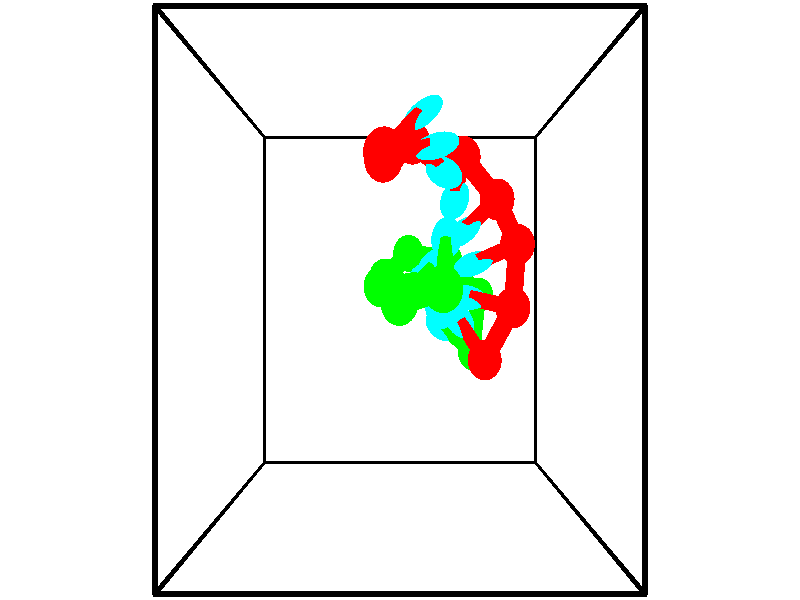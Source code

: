 // switches for output
#declare DRAW_BASES = 1; // possible values are 0, 1; only relevant for DNA ribbons
#declare DRAW_BASES_TYPE = 3; // possible values are 1, 2, 3; only relevant for DNA ribbons
#declare DRAW_FOG = 0; // set to 1 to enable fog

#include "colors.inc"

#include "transforms.inc"
background { rgb <1, 1, 1>}

#default {
   normal{
       ripples 0.25
       frequency 0.20
       turbulence 0.2
       lambda 5
   }
	finish {
		phong 0.1
		phong_size 40.
	}
}

// original window dimensions: 1024x640


// camera settings

camera {
	sky <-0, 1, 0>
	up <-0, 1, 0>
	right 1.6 * <1, 0, 0>
	location <2.5, 2.5, 11.1562>
	look_at <2.5, 2.5, 2.5>
	direction <0, 0, -8.6562>
	angle 67.0682
}


# declare cpy_camera_pos = <2.5, 2.5, 11.1562>;
# if (DRAW_FOG = 1)
fog {
	fog_type 2
	up vnormalize(cpy_camera_pos)
	color rgbt<1,1,1,0.3>
	distance 1e-5
	fog_alt 3e-3
	fog_offset 4
}
# end


// LIGHTS

# declare lum = 6;
global_settings {
	ambient_light rgb lum * <0.05, 0.05, 0.05>
	max_trace_level 15
}# declare cpy_direct_light_amount = 0.25;
light_source
{	1000 * <-1, -1, 1>,
	rgb lum * cpy_direct_light_amount
	parallel
}

light_source
{	1000 * <1, 1, -1>,
	rgb lum * cpy_direct_light_amount
	parallel
}

// strand 0

// nucleotide -1

// particle -1
sphere {
	<2.314077, 3.953233, 4.019584> 0.250000
	pigment { color rgbt <1,0,0,0> }
	no_shadow
}
cylinder {
	<2.581379, 4.214436, 3.877026>,  <2.741760, 4.371157, 3.791490>, 0.100000
	pigment { color rgbt <1,0,0,0> }
	no_shadow
}
cylinder {
	<2.581379, 4.214436, 3.877026>,  <2.314077, 3.953233, 4.019584>, 0.100000
	pigment { color rgbt <1,0,0,0> }
	no_shadow
}

// particle -1
sphere {
	<2.581379, 4.214436, 3.877026> 0.100000
	pigment { color rgbt <1,0,0,0> }
	no_shadow
}
sphere {
	0, 1
	scale<0.080000,0.200000,0.300000>
	matrix <0.309788, -0.679820, -0.664737,
		-0.676363, 0.333806, -0.656586,
		0.668254, 0.653006, -0.356397,
		2.781855, 4.410337, 3.770107>
	pigment { color rgbt <0,1,1,0> }
	no_shadow
}
cylinder {
	<2.284066, 4.019654, 3.341450>,  <2.314077, 3.953233, 4.019584>, 0.130000
	pigment { color rgbt <1,0,0,0> }
	no_shadow
}

// nucleotide -1

// particle -1
sphere {
	<2.284066, 4.019654, 3.341450> 0.250000
	pigment { color rgbt <1,0,0,0> }
	no_shadow
}
cylinder {
	<2.669434, 4.083782, 3.427353>,  <2.900654, 4.122259, 3.478895>, 0.100000
	pigment { color rgbt <1,0,0,0> }
	no_shadow
}
cylinder {
	<2.669434, 4.083782, 3.427353>,  <2.284066, 4.019654, 3.341450>, 0.100000
	pigment { color rgbt <1,0,0,0> }
	no_shadow
}

// particle -1
sphere {
	<2.669434, 4.083782, 3.427353> 0.100000
	pigment { color rgbt <1,0,0,0> }
	no_shadow
}
sphere {
	0, 1
	scale<0.080000,0.200000,0.300000>
	matrix <0.267367, -0.629984, -0.729133,
		0.018398, 0.759880, -0.649803,
		0.963419, 0.160321, 0.214757,
		2.958459, 4.131878, 3.491780>
	pigment { color rgbt <0,1,1,0> }
	no_shadow
}
cylinder {
	<2.671102, 4.327942, 2.740966>,  <2.284066, 4.019654, 3.341450>, 0.130000
	pigment { color rgbt <1,0,0,0> }
	no_shadow
}

// nucleotide -1

// particle -1
sphere {
	<2.671102, 4.327942, 2.740966> 0.250000
	pigment { color rgbt <1,0,0,0> }
	no_shadow
}
cylinder {
	<2.905453, 4.093609, 2.964947>,  <3.046063, 3.953009, 3.099335>, 0.100000
	pigment { color rgbt <1,0,0,0> }
	no_shadow
}
cylinder {
	<2.905453, 4.093609, 2.964947>,  <2.671102, 4.327942, 2.740966>, 0.100000
	pigment { color rgbt <1,0,0,0> }
	no_shadow
}

// particle -1
sphere {
	<2.905453, 4.093609, 2.964947> 0.100000
	pigment { color rgbt <1,0,0,0> }
	no_shadow
}
sphere {
	0, 1
	scale<0.080000,0.200000,0.300000>
	matrix <0.122403, -0.619061, -0.775746,
		0.801102, 0.523032, -0.290986,
		0.585878, -0.585834, 0.559951,
		3.081216, 3.917859, 3.132932>
	pigment { color rgbt <0,1,1,0> }
	no_shadow
}
cylinder {
	<3.404579, 4.208263, 2.490144>,  <2.671102, 4.327942, 2.740966>, 0.130000
	pigment { color rgbt <1,0,0,0> }
	no_shadow
}

// nucleotide -1

// particle -1
sphere {
	<3.404579, 4.208263, 2.490144> 0.250000
	pigment { color rgbt <1,0,0,0> }
	no_shadow
}
cylinder {
	<3.316257, 3.887184, 2.711746>,  <3.263264, 3.694537, 2.844707>, 0.100000
	pigment { color rgbt <1,0,0,0> }
	no_shadow
}
cylinder {
	<3.316257, 3.887184, 2.711746>,  <3.404579, 4.208263, 2.490144>, 0.100000
	pigment { color rgbt <1,0,0,0> }
	no_shadow
}

// particle -1
sphere {
	<3.316257, 3.887184, 2.711746> 0.100000
	pigment { color rgbt <1,0,0,0> }
	no_shadow
}
sphere {
	0, 1
	scale<0.080000,0.200000,0.300000>
	matrix <0.249240, -0.595603, -0.763633,
		0.942934, -0.030534, 0.331576,
		-0.220804, -0.802698, 0.554005,
		3.250016, 3.646375, 2.877948>
	pigment { color rgbt <0,1,1,0> }
	no_shadow
}
cylinder {
	<3.907440, 3.715051, 2.396471>,  <3.404579, 4.208263, 2.490144>, 0.130000
	pigment { color rgbt <1,0,0,0> }
	no_shadow
}

// nucleotide -1

// particle -1
sphere {
	<3.907440, 3.715051, 2.396471> 0.250000
	pigment { color rgbt <1,0,0,0> }
	no_shadow
}
cylinder {
	<3.612000, 3.480186, 2.528961>,  <3.434735, 3.339268, 2.608455>, 0.100000
	pigment { color rgbt <1,0,0,0> }
	no_shadow
}
cylinder {
	<3.612000, 3.480186, 2.528961>,  <3.907440, 3.715051, 2.396471>, 0.100000
	pigment { color rgbt <1,0,0,0> }
	no_shadow
}

// particle -1
sphere {
	<3.612000, 3.480186, 2.528961> 0.100000
	pigment { color rgbt <1,0,0,0> }
	no_shadow
}
sphere {
	0, 1
	scale<0.080000,0.200000,0.300000>
	matrix <0.288795, -0.719546, -0.631547,
		0.609151, -0.370806, 0.701027,
		-0.738602, -0.587160, 0.331225,
		3.390419, 3.304038, 2.628329>
	pigment { color rgbt <0,1,1,0> }
	no_shadow
}
cylinder {
	<4.211169, 3.174121, 2.351531>,  <3.907440, 3.715051, 2.396471>, 0.130000
	pigment { color rgbt <1,0,0,0> }
	no_shadow
}

// nucleotide -1

// particle -1
sphere {
	<4.211169, 3.174121, 2.351531> 0.250000
	pigment { color rgbt <1,0,0,0> }
	no_shadow
}
cylinder {
	<3.838760, 3.037807, 2.403786>,  <3.615315, 2.956019, 2.435139>, 0.100000
	pigment { color rgbt <1,0,0,0> }
	no_shadow
}
cylinder {
	<3.838760, 3.037807, 2.403786>,  <4.211169, 3.174121, 2.351531>, 0.100000
	pigment { color rgbt <1,0,0,0> }
	no_shadow
}

// particle -1
sphere {
	<3.838760, 3.037807, 2.403786> 0.100000
	pigment { color rgbt <1,0,0,0> }
	no_shadow
}
sphere {
	0, 1
	scale<0.080000,0.200000,0.300000>
	matrix <0.181772, -0.743366, -0.643713,
		0.316479, -0.575564, 0.754034,
		-0.931021, -0.340784, 0.130638,
		3.559454, 2.935572, 2.442977>
	pigment { color rgbt <0,1,1,0> }
	no_shadow
}
cylinder {
	<4.138439, 2.407168, 2.387477>,  <4.211169, 3.174121, 2.351531>, 0.130000
	pigment { color rgbt <1,0,0,0> }
	no_shadow
}

// nucleotide -1

// particle -1
sphere {
	<4.138439, 2.407168, 2.387477> 0.250000
	pigment { color rgbt <1,0,0,0> }
	no_shadow
}
cylinder {
	<3.766418, 2.480194, 2.259930>,  <3.543206, 2.524010, 2.183402>, 0.100000
	pigment { color rgbt <1,0,0,0> }
	no_shadow
}
cylinder {
	<3.766418, 2.480194, 2.259930>,  <4.138439, 2.407168, 2.387477>, 0.100000
	pigment { color rgbt <1,0,0,0> }
	no_shadow
}

// particle -1
sphere {
	<3.766418, 2.480194, 2.259930> 0.100000
	pigment { color rgbt <1,0,0,0> }
	no_shadow
}
sphere {
	0, 1
	scale<0.080000,0.200000,0.300000>
	matrix <0.092718, -0.723134, -0.684457,
		-0.355541, -0.666144, 0.655624,
		-0.930050, 0.182565, -0.318867,
		3.487403, 2.534964, 2.164269>
	pigment { color rgbt <0,1,1,0> }
	no_shadow
}
cylinder {
	<3.762127, 1.753569, 2.153912>,  <4.138439, 2.407168, 2.387477>, 0.130000
	pigment { color rgbt <1,0,0,0> }
	no_shadow
}

// nucleotide -1

// particle -1
sphere {
	<3.762127, 1.753569, 2.153912> 0.250000
	pigment { color rgbt <1,0,0,0> }
	no_shadow
}
cylinder {
	<3.562004, 2.036243, 1.953796>,  <3.441930, 2.205848, 1.833727>, 0.100000
	pigment { color rgbt <1,0,0,0> }
	no_shadow
}
cylinder {
	<3.562004, 2.036243, 1.953796>,  <3.762127, 1.753569, 2.153912>, 0.100000
	pigment { color rgbt <1,0,0,0> }
	no_shadow
}

// particle -1
sphere {
	<3.562004, 2.036243, 1.953796> 0.100000
	pigment { color rgbt <1,0,0,0> }
	no_shadow
}
sphere {
	0, 1
	scale<0.080000,0.200000,0.300000>
	matrix <0.061105, -0.547543, -0.834544,
		-0.863689, -0.448099, 0.230758,
		-0.500308, 0.706686, -0.500288,
		3.411912, 2.248249, 1.803710>
	pigment { color rgbt <0,1,1,0> }
	no_shadow
}
// strand 1

// nucleotide -1

// particle -1
sphere {
	<3.769941, 1.723437, 0.586525> 0.250000
	pigment { color rgbt <0,1,0,0> }
	no_shadow
}
cylinder {
	<3.458000, 1.944771, 0.469460>,  <3.270836, 2.077571, 0.399220>, 0.100000
	pigment { color rgbt <0,1,0,0> }
	no_shadow
}
cylinder {
	<3.458000, 1.944771, 0.469460>,  <3.769941, 1.723437, 0.586525>, 0.100000
	pigment { color rgbt <0,1,0,0> }
	no_shadow
}

// particle -1
sphere {
	<3.458000, 1.944771, 0.469460> 0.100000
	pigment { color rgbt <0,1,0,0> }
	no_shadow
}
sphere {
	0, 1
	scale<0.080000,0.200000,0.300000>
	matrix <-0.015271, 0.450583, 0.892604,
		0.625779, 0.700568, -0.342937,
		-0.779851, 0.553335, -0.292664,
		3.224045, 2.110771, 0.381660>
	pigment { color rgbt <0,1,1,0> }
	no_shadow
}
cylinder {
	<3.861535, 2.573356, 0.693700>,  <3.769941, 1.723437, 0.586525>, 0.130000
	pigment { color rgbt <0,1,0,0> }
	no_shadow
}

// nucleotide -1

// particle -1
sphere {
	<3.861535, 2.573356, 0.693700> 0.250000
	pigment { color rgbt <0,1,0,0> }
	no_shadow
}
cylinder {
	<3.502869, 2.406235, 0.752258>,  <3.287669, 2.305962, 0.787393>, 0.100000
	pigment { color rgbt <0,1,0,0> }
	no_shadow
}
cylinder {
	<3.502869, 2.406235, 0.752258>,  <3.861535, 2.573356, 0.693700>, 0.100000
	pigment { color rgbt <0,1,0,0> }
	no_shadow
}

// particle -1
sphere {
	<3.502869, 2.406235, 0.752258> 0.100000
	pigment { color rgbt <0,1,0,0> }
	no_shadow
}
sphere {
	0, 1
	scale<0.080000,0.200000,0.300000>
	matrix <-0.062811, 0.447398, 0.892127,
		-0.438231, 0.790743, -0.427409,
		-0.896665, -0.417804, 0.146396,
		3.233869, 2.280894, 0.796177>
	pigment { color rgbt <0,1,1,0> }
	no_shadow
}
cylinder {
	<3.299723, 3.074620, 0.908030>,  <3.861535, 2.573356, 0.693700>, 0.130000
	pigment { color rgbt <0,1,0,0> }
	no_shadow
}

// nucleotide -1

// particle -1
sphere {
	<3.299723, 3.074620, 0.908030> 0.250000
	pigment { color rgbt <0,1,0,0> }
	no_shadow
}
cylinder {
	<3.196716, 2.727348, 1.077713>,  <3.134912, 2.518986, 1.179523>, 0.100000
	pigment { color rgbt <0,1,0,0> }
	no_shadow
}
cylinder {
	<3.196716, 2.727348, 1.077713>,  <3.299723, 3.074620, 0.908030>, 0.100000
	pigment { color rgbt <0,1,0,0> }
	no_shadow
}

// particle -1
sphere {
	<3.196716, 2.727348, 1.077713> 0.100000
	pigment { color rgbt <0,1,0,0> }
	no_shadow
}
sphere {
	0, 1
	scale<0.080000,0.200000,0.300000>
	matrix <-0.112665, 0.462996, 0.879171,
		-0.959683, 0.178608, -0.217043,
		-0.257517, -0.868178, 0.424207,
		3.119461, 2.466895, 1.204975>
	pigment { color rgbt <0,1,1,0> }
	no_shadow
}
cylinder {
	<2.639119, 3.136520, 1.281212>,  <3.299723, 3.074620, 0.908030>, 0.130000
	pigment { color rgbt <0,1,0,0> }
	no_shadow
}

// nucleotide -1

// particle -1
sphere {
	<2.639119, 3.136520, 1.281212> 0.250000
	pigment { color rgbt <0,1,0,0> }
	no_shadow
}
cylinder {
	<2.848763, 2.835617, 1.440922>,  <2.974549, 2.655076, 1.536748>, 0.100000
	pigment { color rgbt <0,1,0,0> }
	no_shadow
}
cylinder {
	<2.848763, 2.835617, 1.440922>,  <2.639119, 3.136520, 1.281212>, 0.100000
	pigment { color rgbt <0,1,0,0> }
	no_shadow
}

// particle -1
sphere {
	<2.848763, 2.835617, 1.440922> 0.100000
	pigment { color rgbt <0,1,0,0> }
	no_shadow
}
sphere {
	0, 1
	scale<0.080000,0.200000,0.300000>
	matrix <-0.185598, 0.356669, 0.915609,
		-0.831182, -0.553983, 0.047317,
		0.524109, -0.752256, 0.399275,
		3.005995, 2.609940, 1.560704>
	pigment { color rgbt <0,1,1,0> }
	no_shadow
}
cylinder {
	<2.267836, 2.787457, 1.760667>,  <2.639119, 3.136520, 1.281212>, 0.130000
	pigment { color rgbt <0,1,0,0> }
	no_shadow
}

// nucleotide -1

// particle -1
sphere {
	<2.267836, 2.787457, 1.760667> 0.250000
	pigment { color rgbt <0,1,0,0> }
	no_shadow
}
cylinder {
	<2.646690, 2.724197, 1.872326>,  <2.874003, 2.686242, 1.939321>, 0.100000
	pigment { color rgbt <0,1,0,0> }
	no_shadow
}
cylinder {
	<2.646690, 2.724197, 1.872326>,  <2.267836, 2.787457, 1.760667>, 0.100000
	pigment { color rgbt <0,1,0,0> }
	no_shadow
}

// particle -1
sphere {
	<2.646690, 2.724197, 1.872326> 0.100000
	pigment { color rgbt <0,1,0,0> }
	no_shadow
}
sphere {
	0, 1
	scale<0.080000,0.200000,0.300000>
	matrix <-0.168376, 0.495599, 0.852075,
		-0.273100, -0.854032, 0.442771,
		0.947136, -0.158149, 0.279147,
		2.930831, 2.676753, 1.956070>
	pigment { color rgbt <0,1,1,0> }
	no_shadow
}
cylinder {
	<2.224068, 2.659800, 2.420348>,  <2.267836, 2.787457, 1.760667>, 0.130000
	pigment { color rgbt <0,1,0,0> }
	no_shadow
}

// nucleotide -1

// particle -1
sphere {
	<2.224068, 2.659800, 2.420348> 0.250000
	pigment { color rgbt <0,1,0,0> }
	no_shadow
}
cylinder {
	<2.618698, 2.724907, 2.415066>,  <2.855476, 2.763971, 2.411896>, 0.100000
	pigment { color rgbt <0,1,0,0> }
	no_shadow
}
cylinder {
	<2.618698, 2.724907, 2.415066>,  <2.224068, 2.659800, 2.420348>, 0.100000
	pigment { color rgbt <0,1,0,0> }
	no_shadow
}

// particle -1
sphere {
	<2.618698, 2.724907, 2.415066> 0.100000
	pigment { color rgbt <0,1,0,0> }
	no_shadow
}
sphere {
	0, 1
	scale<0.080000,0.200000,0.300000>
	matrix <-0.044387, 0.345103, 0.937515,
		0.157156, -0.924343, 0.347695,
		0.986576, 0.162769, -0.013206,
		2.914671, 2.773737, 2.411104>
	pigment { color rgbt <0,1,1,0> }
	no_shadow
}
cylinder {
	<2.491559, 2.462286, 3.102535>,  <2.224068, 2.659800, 2.420348>, 0.130000
	pigment { color rgbt <0,1,0,0> }
	no_shadow
}

// nucleotide -1

// particle -1
sphere {
	<2.491559, 2.462286, 3.102535> 0.250000
	pigment { color rgbt <0,1,0,0> }
	no_shadow
}
cylinder {
	<2.772484, 2.707245, 2.957359>,  <2.941039, 2.854220, 2.870254>, 0.100000
	pigment { color rgbt <0,1,0,0> }
	no_shadow
}
cylinder {
	<2.772484, 2.707245, 2.957359>,  <2.491559, 2.462286, 3.102535>, 0.100000
	pigment { color rgbt <0,1,0,0> }
	no_shadow
}

// particle -1
sphere {
	<2.772484, 2.707245, 2.957359> 0.100000
	pigment { color rgbt <0,1,0,0> }
	no_shadow
}
sphere {
	0, 1
	scale<0.080000,0.200000,0.300000>
	matrix <-0.030201, 0.535015, 0.844303,
		0.711229, -0.582002, 0.394242,
		0.702311, 0.612399, -0.362941,
		2.983177, 2.890964, 2.848477>
	pigment { color rgbt <0,1,1,0> }
	no_shadow
}
cylinder {
	<3.039265, 2.613589, 3.609485>,  <2.491559, 2.462286, 3.102535>, 0.130000
	pigment { color rgbt <0,1,0,0> }
	no_shadow
}

// nucleotide -1

// particle -1
sphere {
	<3.039265, 2.613589, 3.609485> 0.250000
	pigment { color rgbt <0,1,0,0> }
	no_shadow
}
cylinder {
	<3.080444, 2.938042, 3.379192>,  <3.105152, 3.132714, 3.241017>, 0.100000
	pigment { color rgbt <0,1,0,0> }
	no_shadow
}
cylinder {
	<3.080444, 2.938042, 3.379192>,  <3.039265, 2.613589, 3.609485>, 0.100000
	pigment { color rgbt <0,1,0,0> }
	no_shadow
}

// particle -1
sphere {
	<3.080444, 2.938042, 3.379192> 0.100000
	pigment { color rgbt <0,1,0,0> }
	no_shadow
}
sphere {
	0, 1
	scale<0.080000,0.200000,0.300000>
	matrix <-0.139586, 0.584859, 0.799034,
		0.984844, -0.001895, 0.173433,
		0.102948, 0.811132, -0.575731,
		3.111329, 3.181381, 3.206473>
	pigment { color rgbt <0,1,1,0> }
	no_shadow
}
// box output
cylinder {
	<0.000000, 0.000000, 0.000000>,  <5.000000, 0.000000, 0.000000>, 0.025000
	pigment { color rgbt <0,0,0,0> }
	no_shadow
}
cylinder {
	<0.000000, 0.000000, 0.000000>,  <0.000000, 5.000000, 0.000000>, 0.025000
	pigment { color rgbt <0,0,0,0> }
	no_shadow
}
cylinder {
	<0.000000, 0.000000, 0.000000>,  <0.000000, 0.000000, 5.000000>, 0.025000
	pigment { color rgbt <0,0,0,0> }
	no_shadow
}
cylinder {
	<5.000000, 5.000000, 5.000000>,  <0.000000, 5.000000, 5.000000>, 0.025000
	pigment { color rgbt <0,0,0,0> }
	no_shadow
}
cylinder {
	<5.000000, 5.000000, 5.000000>,  <5.000000, 0.000000, 5.000000>, 0.025000
	pigment { color rgbt <0,0,0,0> }
	no_shadow
}
cylinder {
	<5.000000, 5.000000, 5.000000>,  <5.000000, 5.000000, 0.000000>, 0.025000
	pigment { color rgbt <0,0,0,0> }
	no_shadow
}
cylinder {
	<0.000000, 0.000000, 5.000000>,  <0.000000, 5.000000, 5.000000>, 0.025000
	pigment { color rgbt <0,0,0,0> }
	no_shadow
}
cylinder {
	<0.000000, 0.000000, 5.000000>,  <5.000000, 0.000000, 5.000000>, 0.025000
	pigment { color rgbt <0,0,0,0> }
	no_shadow
}
cylinder {
	<5.000000, 5.000000, 0.000000>,  <0.000000, 5.000000, 0.000000>, 0.025000
	pigment { color rgbt <0,0,0,0> }
	no_shadow
}
cylinder {
	<5.000000, 5.000000, 0.000000>,  <5.000000, 0.000000, 0.000000>, 0.025000
	pigment { color rgbt <0,0,0,0> }
	no_shadow
}
cylinder {
	<5.000000, 0.000000, 5.000000>,  <5.000000, 0.000000, 0.000000>, 0.025000
	pigment { color rgbt <0,0,0,0> }
	no_shadow
}
cylinder {
	<0.000000, 5.000000, 0.000000>,  <0.000000, 5.000000, 5.000000>, 0.025000
	pigment { color rgbt <0,0,0,0> }
	no_shadow
}
// end of box output
